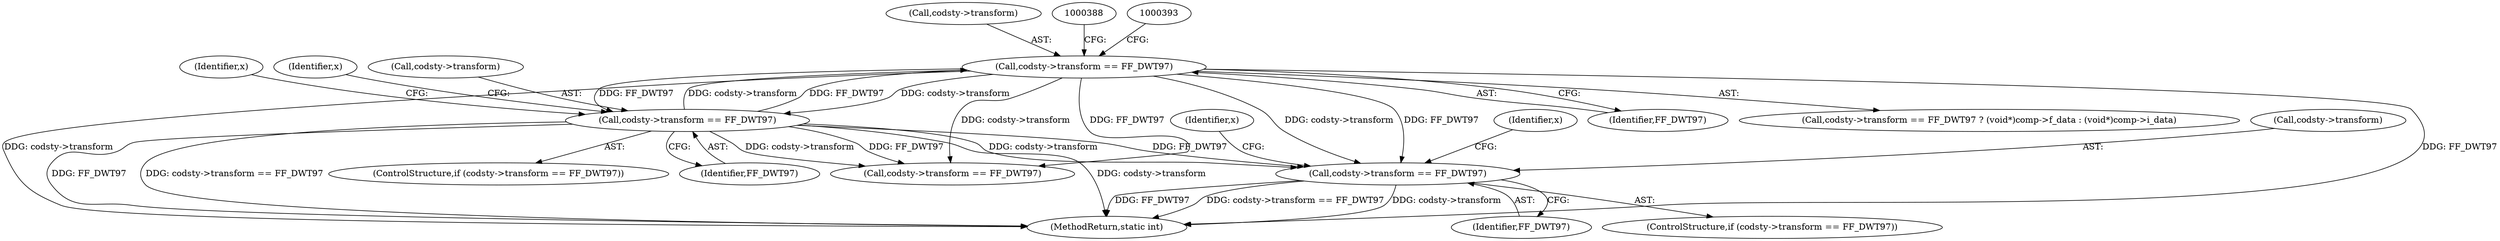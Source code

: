 digraph "0_FFmpeg_fe448cd28d674c3eff3072552eae366d0b659ce9@pointer" {
"1000663" [label="(Call,codsty->transform == FF_DWT97)"];
"1000382" [label="(Call,codsty->transform == FF_DWT97)"];
"1000354" [label="(Call,codsty->transform == FF_DWT97)"];
"1000354" [label="(Call,codsty->transform == FF_DWT97)"];
"1000720" [label="(Identifier,x)"];
"1000353" [label="(ControlStructure,if (codsty->transform == FF_DWT97))"];
"1000360" [label="(Identifier,x)"];
"1000663" [label="(Call,codsty->transform == FF_DWT97)"];
"1000383" [label="(Call,codsty->transform)"];
"1000386" [label="(Identifier,FF_DWT97)"];
"1000382" [label="(Call,codsty->transform == FF_DWT97)"];
"1000664" [label="(Call,codsty->transform)"];
"1000667" [label="(Identifier,FF_DWT97)"];
"1000355" [label="(Call,codsty->transform)"];
"1000978" [label="(Call,codsty->transform == FF_DWT97)"];
"1000381" [label="(Call,codsty->transform == FF_DWT97 ? (void*)comp->f_data : (void*)comp->i_data)"];
"1000369" [label="(Identifier,x)"];
"1000662" [label="(ControlStructure,if (codsty->transform == FF_DWT97))"];
"1001090" [label="(MethodReturn,static int)"];
"1000671" [label="(Identifier,x)"];
"1000358" [label="(Identifier,FF_DWT97)"];
"1000663" -> "1000662"  [label="AST: "];
"1000663" -> "1000667"  [label="CFG: "];
"1000664" -> "1000663"  [label="AST: "];
"1000667" -> "1000663"  [label="AST: "];
"1000671" -> "1000663"  [label="CFG: "];
"1000720" -> "1000663"  [label="CFG: "];
"1000663" -> "1001090"  [label="DDG: codsty->transform == FF_DWT97"];
"1000663" -> "1001090"  [label="DDG: codsty->transform"];
"1000663" -> "1001090"  [label="DDG: FF_DWT97"];
"1000382" -> "1000663"  [label="DDG: codsty->transform"];
"1000382" -> "1000663"  [label="DDG: FF_DWT97"];
"1000354" -> "1000663"  [label="DDG: codsty->transform"];
"1000354" -> "1000663"  [label="DDG: FF_DWT97"];
"1000382" -> "1000381"  [label="AST: "];
"1000382" -> "1000386"  [label="CFG: "];
"1000383" -> "1000382"  [label="AST: "];
"1000386" -> "1000382"  [label="AST: "];
"1000388" -> "1000382"  [label="CFG: "];
"1000393" -> "1000382"  [label="CFG: "];
"1000382" -> "1001090"  [label="DDG: codsty->transform"];
"1000382" -> "1001090"  [label="DDG: FF_DWT97"];
"1000382" -> "1000354"  [label="DDG: codsty->transform"];
"1000382" -> "1000354"  [label="DDG: FF_DWT97"];
"1000354" -> "1000382"  [label="DDG: codsty->transform"];
"1000354" -> "1000382"  [label="DDG: FF_DWT97"];
"1000382" -> "1000978"  [label="DDG: codsty->transform"];
"1000382" -> "1000978"  [label="DDG: FF_DWT97"];
"1000354" -> "1000353"  [label="AST: "];
"1000354" -> "1000358"  [label="CFG: "];
"1000355" -> "1000354"  [label="AST: "];
"1000358" -> "1000354"  [label="AST: "];
"1000360" -> "1000354"  [label="CFG: "];
"1000369" -> "1000354"  [label="CFG: "];
"1000354" -> "1001090"  [label="DDG: FF_DWT97"];
"1000354" -> "1001090"  [label="DDG: codsty->transform == FF_DWT97"];
"1000354" -> "1001090"  [label="DDG: codsty->transform"];
"1000354" -> "1000978"  [label="DDG: codsty->transform"];
"1000354" -> "1000978"  [label="DDG: FF_DWT97"];
}
